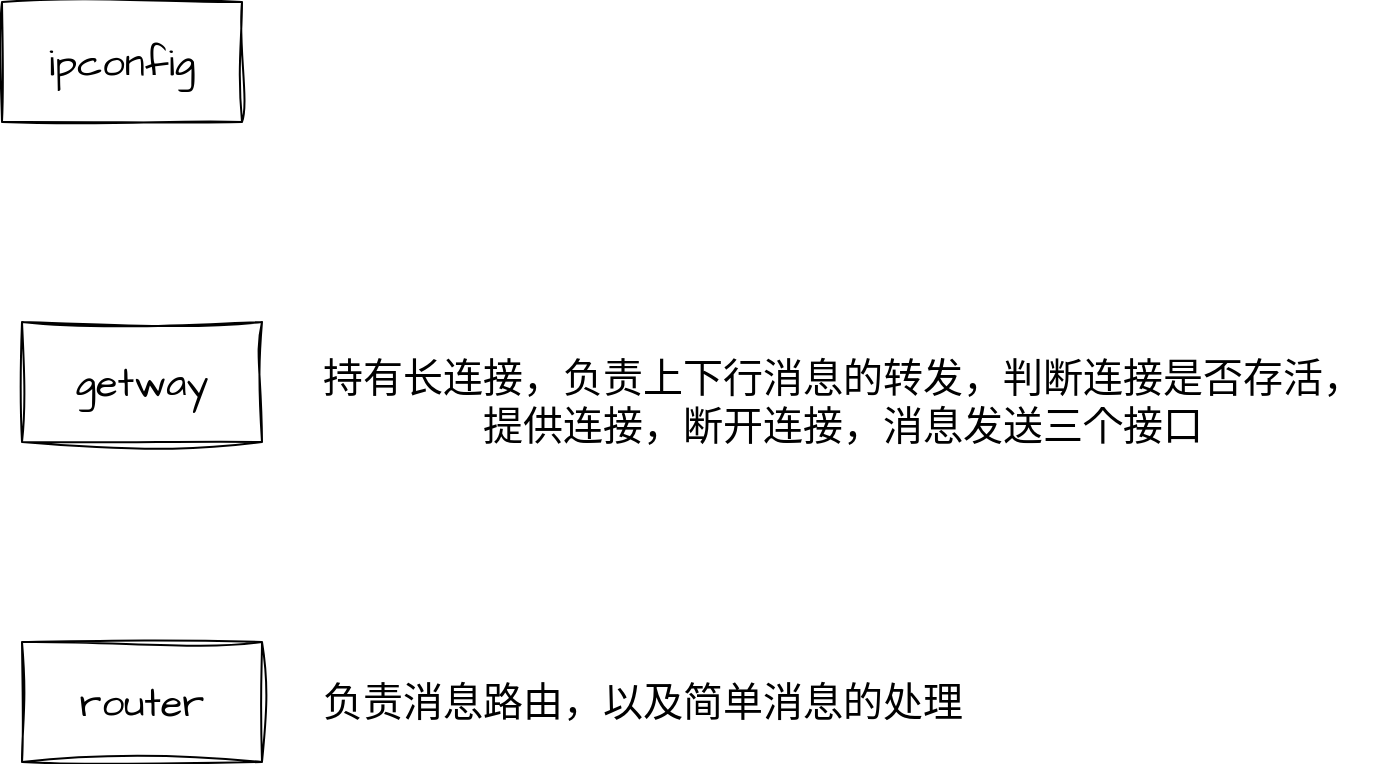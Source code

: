 <mxfile version="21.2.9" type="github">
  <diagram name="第 1 页" id="10eyCtxdeIWCuCTg8uJU">
    <mxGraphModel dx="1647" dy="946" grid="1" gridSize="10" guides="1" tooltips="1" connect="1" arrows="1" fold="1" page="1" pageScale="1" pageWidth="40000" pageHeight="40000" math="0" shadow="0">
      <root>
        <mxCell id="0" />
        <mxCell id="1" parent="0" />
        <mxCell id="_qzI2F9F2cDRrZGghITM-1" value="ipconfig" style="rounded=0;whiteSpace=wrap;html=1;sketch=1;hachureGap=4;jiggle=2;curveFitting=1;fontFamily=Architects Daughter;fontSource=https%3A%2F%2Ffonts.googleapis.com%2Fcss%3Ffamily%3DArchitects%2BDaughter;fontSize=20;" vertex="1" parent="1">
          <mxGeometry x="680" y="5690" width="120" height="60" as="geometry" />
        </mxCell>
        <mxCell id="_qzI2F9F2cDRrZGghITM-2" value="getway" style="rounded=0;whiteSpace=wrap;html=1;sketch=1;hachureGap=4;jiggle=2;curveFitting=1;fontFamily=Architects Daughter;fontSource=https%3A%2F%2Ffonts.googleapis.com%2Fcss%3Ffamily%3DArchitects%2BDaughter;fontSize=20;" vertex="1" parent="1">
          <mxGeometry x="690" y="5850" width="120" height="60" as="geometry" />
        </mxCell>
        <mxCell id="_qzI2F9F2cDRrZGghITM-3" value="持有长连接，负责上下行消息的转发，判断连接是否存活，&lt;br&gt;提供连接，断开连接，消息发送三个接口" style="text;html=1;align=center;verticalAlign=middle;resizable=0;points=[];autosize=1;strokeColor=none;fillColor=none;fontSize=20;fontFamily=Architects Daughter;" vertex="1" parent="1">
          <mxGeometry x="830" y="5860" width="540" height="60" as="geometry" />
        </mxCell>
        <mxCell id="_qzI2F9F2cDRrZGghITM-4" value="router" style="whiteSpace=wrap;html=1;sketch=1;hachureGap=4;jiggle=2;curveFitting=1;fontFamily=Architects Daughter;fontSource=https%3A%2F%2Ffonts.googleapis.com%2Fcss%3Ffamily%3DArchitects%2BDaughter;fontSize=20;" vertex="1" parent="1">
          <mxGeometry x="690" y="6010" width="120" height="60" as="geometry" />
        </mxCell>
        <mxCell id="_qzI2F9F2cDRrZGghITM-5" value="负责消息路由，以及简单消息的处理" style="text;html=1;align=center;verticalAlign=middle;resizable=0;points=[];autosize=1;strokeColor=none;fillColor=none;fontSize=20;fontFamily=Architects Daughter;" vertex="1" parent="1">
          <mxGeometry x="830" y="6020" width="340" height="40" as="geometry" />
        </mxCell>
      </root>
    </mxGraphModel>
  </diagram>
</mxfile>
